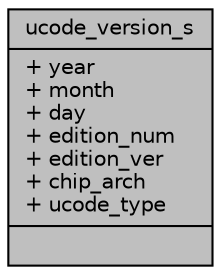 digraph "ucode_version_s"
{
 // INTERACTIVE_SVG=YES
 // LATEX_PDF_SIZE
  bgcolor="transparent";
  edge [fontname="Helvetica",fontsize="10",labelfontname="Helvetica",labelfontsize="10"];
  node [fontname="Helvetica",fontsize="10",shape=record];
  Node1 [label="{ucode_version_s\n|+ year\l+ month\l+ day\l+ edition_num\l+ edition_ver\l+ chip_arch\l+ ucode_type\l|}",height=0.2,width=0.4,color="black", fillcolor="grey75", style="filled", fontcolor="black",tooltip=" "];
}
